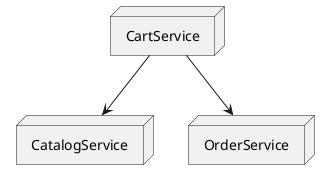 ' CartService
@startuml

node CatalogService {
}

node CartService{
}

node OrderService {
}

CartService --> CatalogService
CartService --> OrderService

@enduml